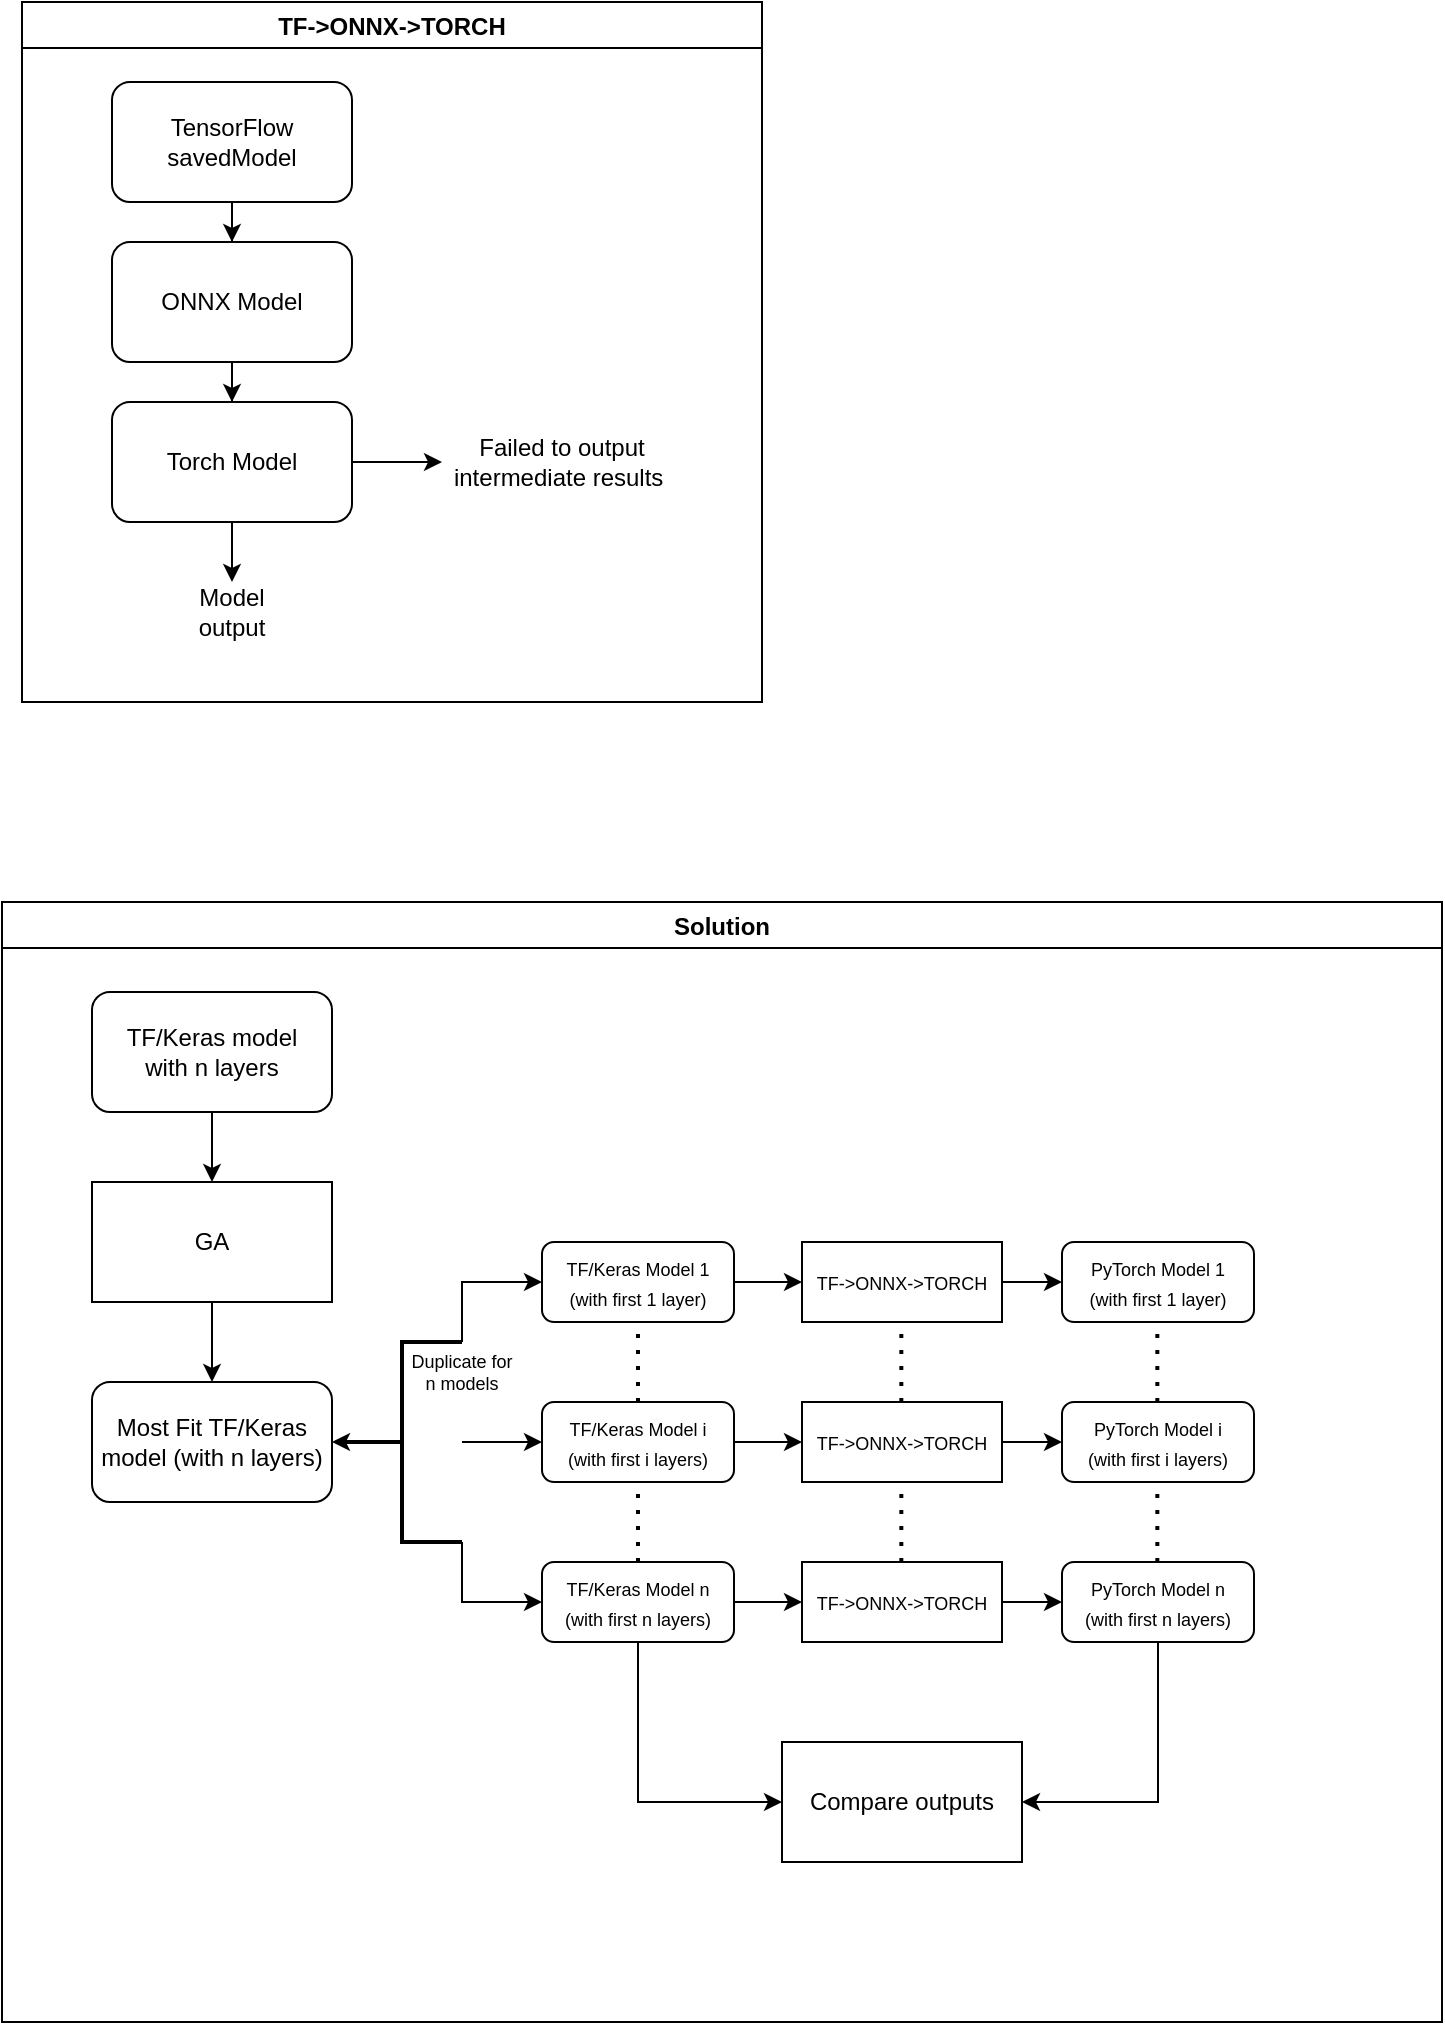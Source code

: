 <mxfile version="17.1.3" type="github">
  <diagram id="OgELY9Nip8va4N-qjmbU" name="Page-1">
    <mxGraphModel dx="716" dy="513" grid="1" gridSize="10" guides="1" tooltips="1" connect="1" arrows="1" fold="1" page="1" pageScale="1" pageWidth="827" pageHeight="1169" math="0" shadow="0">
      <root>
        <mxCell id="0" />
        <mxCell id="1" parent="0" />
        <mxCell id="CjiWC_ZyUrN55SHUi5Jo-1" value="TF-&gt;ONNX-&gt;TORCH" style="swimlane;" vertex="1" parent="1">
          <mxGeometry x="80" y="70" width="370" height="350" as="geometry" />
        </mxCell>
        <mxCell id="CjiWC_ZyUrN55SHUi5Jo-5" value="TensorFlow savedModel" style="rounded=1;whiteSpace=wrap;html=1;" vertex="1" parent="CjiWC_ZyUrN55SHUi5Jo-1">
          <mxGeometry x="45" y="40" width="120" height="60" as="geometry" />
        </mxCell>
        <mxCell id="CjiWC_ZyUrN55SHUi5Jo-7" value="ONNX Model" style="whiteSpace=wrap;html=1;rounded=1;" vertex="1" parent="CjiWC_ZyUrN55SHUi5Jo-1">
          <mxGeometry x="45" y="120" width="120" height="60" as="geometry" />
        </mxCell>
        <mxCell id="CjiWC_ZyUrN55SHUi5Jo-8" value="" style="edgeStyle=orthogonalEdgeStyle;rounded=0;orthogonalLoop=1;jettySize=auto;html=1;" edge="1" parent="CjiWC_ZyUrN55SHUi5Jo-1" source="CjiWC_ZyUrN55SHUi5Jo-5" target="CjiWC_ZyUrN55SHUi5Jo-7">
          <mxGeometry relative="1" as="geometry" />
        </mxCell>
        <mxCell id="CjiWC_ZyUrN55SHUi5Jo-12" style="edgeStyle=orthogonalEdgeStyle;rounded=0;orthogonalLoop=1;jettySize=auto;html=1;entryX=0.5;entryY=0;entryDx=0;entryDy=0;" edge="1" parent="CjiWC_ZyUrN55SHUi5Jo-1" source="CjiWC_ZyUrN55SHUi5Jo-9" target="CjiWC_ZyUrN55SHUi5Jo-13">
          <mxGeometry relative="1" as="geometry">
            <mxPoint x="105" y="290" as="targetPoint" />
          </mxGeometry>
        </mxCell>
        <mxCell id="CjiWC_ZyUrN55SHUi5Jo-16" style="edgeStyle=orthogonalEdgeStyle;rounded=0;orthogonalLoop=1;jettySize=auto;html=1;entryX=0;entryY=0.5;entryDx=0;entryDy=0;" edge="1" parent="CjiWC_ZyUrN55SHUi5Jo-1" source="CjiWC_ZyUrN55SHUi5Jo-9" target="CjiWC_ZyUrN55SHUi5Jo-15">
          <mxGeometry relative="1" as="geometry" />
        </mxCell>
        <mxCell id="CjiWC_ZyUrN55SHUi5Jo-9" value="Torch Model" style="whiteSpace=wrap;html=1;rounded=1;" vertex="1" parent="CjiWC_ZyUrN55SHUi5Jo-1">
          <mxGeometry x="45" y="200" width="120" height="60" as="geometry" />
        </mxCell>
        <mxCell id="CjiWC_ZyUrN55SHUi5Jo-10" value="" style="edgeStyle=orthogonalEdgeStyle;rounded=0;orthogonalLoop=1;jettySize=auto;html=1;" edge="1" parent="CjiWC_ZyUrN55SHUi5Jo-1" source="CjiWC_ZyUrN55SHUi5Jo-7" target="CjiWC_ZyUrN55SHUi5Jo-9">
          <mxGeometry relative="1" as="geometry" />
        </mxCell>
        <mxCell id="CjiWC_ZyUrN55SHUi5Jo-13" value="Model output" style="text;html=1;strokeColor=none;fillColor=none;align=center;verticalAlign=middle;whiteSpace=wrap;rounded=0;" vertex="1" parent="CjiWC_ZyUrN55SHUi5Jo-1">
          <mxGeometry x="75" y="290" width="60" height="30" as="geometry" />
        </mxCell>
        <mxCell id="CjiWC_ZyUrN55SHUi5Jo-15" value="Failed to output intermediate results&amp;nbsp;" style="text;html=1;strokeColor=none;fillColor=none;align=center;verticalAlign=middle;whiteSpace=wrap;rounded=0;" vertex="1" parent="CjiWC_ZyUrN55SHUi5Jo-1">
          <mxGeometry x="210" y="215" width="120" height="30" as="geometry" />
        </mxCell>
        <mxCell id="CjiWC_ZyUrN55SHUi5Jo-17" value="Solution" style="swimlane;" vertex="1" parent="1">
          <mxGeometry x="70" y="520" width="720" height="560" as="geometry" />
        </mxCell>
        <mxCell id="CjiWC_ZyUrN55SHUi5Jo-18" value="TF/Keras model&lt;br&gt;with n layers" style="rounded=1;whiteSpace=wrap;html=1;" vertex="1" parent="CjiWC_ZyUrN55SHUi5Jo-17">
          <mxGeometry x="45" y="45" width="120" height="60" as="geometry" />
        </mxCell>
        <mxCell id="CjiWC_ZyUrN55SHUi5Jo-25" style="edgeStyle=orthogonalEdgeStyle;rounded=0;orthogonalLoop=1;jettySize=auto;html=1;entryX=0.5;entryY=0;entryDx=0;entryDy=0;" edge="1" parent="CjiWC_ZyUrN55SHUi5Jo-17" source="CjiWC_ZyUrN55SHUi5Jo-20" target="CjiWC_ZyUrN55SHUi5Jo-24">
          <mxGeometry relative="1" as="geometry" />
        </mxCell>
        <mxCell id="CjiWC_ZyUrN55SHUi5Jo-20" value="GA" style="rounded=0;whiteSpace=wrap;html=1;" vertex="1" parent="CjiWC_ZyUrN55SHUi5Jo-17">
          <mxGeometry x="45" y="140" width="120" height="60" as="geometry" />
        </mxCell>
        <mxCell id="CjiWC_ZyUrN55SHUi5Jo-19" style="edgeStyle=orthogonalEdgeStyle;rounded=0;orthogonalLoop=1;jettySize=auto;html=1;entryX=0.5;entryY=0;entryDx=0;entryDy=0;" edge="1" parent="CjiWC_ZyUrN55SHUi5Jo-17" source="CjiWC_ZyUrN55SHUi5Jo-18" target="CjiWC_ZyUrN55SHUi5Jo-20">
          <mxGeometry relative="1" as="geometry">
            <mxPoint x="105" y="150" as="targetPoint" />
          </mxGeometry>
        </mxCell>
        <mxCell id="CjiWC_ZyUrN55SHUi5Jo-24" value="Most Fit TF/Keras model&amp;nbsp;(with n layers)" style="rounded=1;whiteSpace=wrap;html=1;" vertex="1" parent="CjiWC_ZyUrN55SHUi5Jo-17">
          <mxGeometry x="45" y="240" width="120" height="60" as="geometry" />
        </mxCell>
        <mxCell id="CjiWC_ZyUrN55SHUi5Jo-27" style="edgeStyle=orthogonalEdgeStyle;rounded=0;orthogonalLoop=1;jettySize=auto;html=1;exitX=0;exitY=0.5;exitDx=0;exitDy=0;exitPerimeter=0;entryX=1;entryY=0.5;entryDx=0;entryDy=0;" edge="1" parent="CjiWC_ZyUrN55SHUi5Jo-17" source="CjiWC_ZyUrN55SHUi5Jo-26" target="CjiWC_ZyUrN55SHUi5Jo-24">
          <mxGeometry relative="1" as="geometry" />
        </mxCell>
        <mxCell id="CjiWC_ZyUrN55SHUi5Jo-31" style="edgeStyle=orthogonalEdgeStyle;rounded=0;orthogonalLoop=1;jettySize=auto;html=1;exitX=1;exitY=0;exitDx=0;exitDy=0;exitPerimeter=0;entryX=0;entryY=0.5;entryDx=0;entryDy=0;fontSize=9;" edge="1" parent="CjiWC_ZyUrN55SHUi5Jo-17" source="CjiWC_ZyUrN55SHUi5Jo-26" target="CjiWC_ZyUrN55SHUi5Jo-30">
          <mxGeometry relative="1" as="geometry" />
        </mxCell>
        <mxCell id="CjiWC_ZyUrN55SHUi5Jo-35" style="edgeStyle=orthogonalEdgeStyle;rounded=0;orthogonalLoop=1;jettySize=auto;html=1;exitX=1;exitY=1;exitDx=0;exitDy=0;exitPerimeter=0;entryX=0;entryY=0.5;entryDx=0;entryDy=0;fontSize=9;" edge="1" parent="CjiWC_ZyUrN55SHUi5Jo-17" source="CjiWC_ZyUrN55SHUi5Jo-26" target="CjiWC_ZyUrN55SHUi5Jo-34">
          <mxGeometry relative="1" as="geometry" />
        </mxCell>
        <mxCell id="CjiWC_ZyUrN55SHUi5Jo-26" value="" style="strokeWidth=2;html=1;shape=mxgraph.flowchart.annotation_2;align=left;labelPosition=right;pointerEvents=1;" vertex="1" parent="CjiWC_ZyUrN55SHUi5Jo-17">
          <mxGeometry x="170" y="220" width="60" height="100" as="geometry" />
        </mxCell>
        <mxCell id="CjiWC_ZyUrN55SHUi5Jo-42" value="" style="edgeStyle=orthogonalEdgeStyle;rounded=0;orthogonalLoop=1;jettySize=auto;html=1;fontSize=9;" edge="1" parent="CjiWC_ZyUrN55SHUi5Jo-17" source="CjiWC_ZyUrN55SHUi5Jo-30" target="CjiWC_ZyUrN55SHUi5Jo-41">
          <mxGeometry relative="1" as="geometry" />
        </mxCell>
        <mxCell id="CjiWC_ZyUrN55SHUi5Jo-30" value="&lt;font style=&quot;font-size: 9px&quot;&gt;TF/Keras Model 1&lt;br&gt;(with first 1 layer)&lt;/font&gt;" style="rounded=1;whiteSpace=wrap;html=1;" vertex="1" parent="CjiWC_ZyUrN55SHUi5Jo-17">
          <mxGeometry x="270" y="170" width="96" height="40" as="geometry" />
        </mxCell>
        <mxCell id="CjiWC_ZyUrN55SHUi5Jo-45" style="edgeStyle=orthogonalEdgeStyle;rounded=0;orthogonalLoop=1;jettySize=auto;html=1;entryX=0;entryY=0.5;entryDx=0;entryDy=0;fontSize=9;" edge="1" parent="CjiWC_ZyUrN55SHUi5Jo-17" source="CjiWC_ZyUrN55SHUi5Jo-33" target="CjiWC_ZyUrN55SHUi5Jo-43">
          <mxGeometry relative="1" as="geometry" />
        </mxCell>
        <mxCell id="CjiWC_ZyUrN55SHUi5Jo-33" value="&lt;font style=&quot;font-size: 9px&quot;&gt;TF/Keras&amp;nbsp;Model i&lt;br&gt;(with first i layers)&lt;/font&gt;" style="rounded=1;whiteSpace=wrap;html=1;" vertex="1" parent="CjiWC_ZyUrN55SHUi5Jo-17">
          <mxGeometry x="270" y="250" width="96" height="40" as="geometry" />
        </mxCell>
        <mxCell id="CjiWC_ZyUrN55SHUi5Jo-46" style="edgeStyle=orthogonalEdgeStyle;rounded=0;orthogonalLoop=1;jettySize=auto;html=1;entryX=0;entryY=0.5;entryDx=0;entryDy=0;fontSize=9;" edge="1" parent="CjiWC_ZyUrN55SHUi5Jo-17" source="CjiWC_ZyUrN55SHUi5Jo-34" target="CjiWC_ZyUrN55SHUi5Jo-44">
          <mxGeometry relative="1" as="geometry" />
        </mxCell>
        <mxCell id="CjiWC_ZyUrN55SHUi5Jo-61" style="edgeStyle=orthogonalEdgeStyle;rounded=0;orthogonalLoop=1;jettySize=auto;html=1;entryX=0;entryY=0.5;entryDx=0;entryDy=0;fontSize=12;" edge="1" parent="CjiWC_ZyUrN55SHUi5Jo-17" source="CjiWC_ZyUrN55SHUi5Jo-34" target="CjiWC_ZyUrN55SHUi5Jo-60">
          <mxGeometry relative="1" as="geometry">
            <Array as="points">
              <mxPoint x="318" y="450" />
            </Array>
          </mxGeometry>
        </mxCell>
        <mxCell id="CjiWC_ZyUrN55SHUi5Jo-34" value="&lt;font style=&quot;font-size: 9px&quot;&gt;TF/Keras&amp;nbsp;Model n&lt;br&gt;(with first n layers)&lt;/font&gt;" style="rounded=1;whiteSpace=wrap;html=1;" vertex="1" parent="CjiWC_ZyUrN55SHUi5Jo-17">
          <mxGeometry x="270" y="330" width="96" height="40" as="geometry" />
        </mxCell>
        <mxCell id="CjiWC_ZyUrN55SHUi5Jo-28" style="edgeStyle=orthogonalEdgeStyle;rounded=0;orthogonalLoop=1;jettySize=auto;html=1;entryX=0;entryY=0.5;entryDx=0;entryDy=0;" edge="1" parent="CjiWC_ZyUrN55SHUi5Jo-17" source="CjiWC_ZyUrN55SHUi5Jo-26" target="CjiWC_ZyUrN55SHUi5Jo-33">
          <mxGeometry relative="1" as="geometry">
            <mxPoint x="250" y="270" as="targetPoint" />
          </mxGeometry>
        </mxCell>
        <mxCell id="CjiWC_ZyUrN55SHUi5Jo-36" value="" style="endArrow=none;dashed=1;html=1;dashPattern=1 3;strokeWidth=2;rounded=0;fontSize=9;entryX=0.5;entryY=1;entryDx=0;entryDy=0;exitX=0.5;exitY=0;exitDx=0;exitDy=0;" edge="1" parent="CjiWC_ZyUrN55SHUi5Jo-17" source="CjiWC_ZyUrN55SHUi5Jo-33" target="CjiWC_ZyUrN55SHUi5Jo-30">
          <mxGeometry width="50" height="50" relative="1" as="geometry">
            <mxPoint x="300" y="240" as="sourcePoint" />
            <mxPoint x="343" y="230" as="targetPoint" />
          </mxGeometry>
        </mxCell>
        <mxCell id="CjiWC_ZyUrN55SHUi5Jo-38" value="" style="endArrow=none;dashed=1;html=1;dashPattern=1 3;strokeWidth=2;rounded=0;fontSize=9;entryX=0.5;entryY=1;entryDx=0;entryDy=0;exitX=0.5;exitY=0;exitDx=0;exitDy=0;" edge="1" parent="CjiWC_ZyUrN55SHUi5Jo-17" source="CjiWC_ZyUrN55SHUi5Jo-34" target="CjiWC_ZyUrN55SHUi5Jo-33">
          <mxGeometry width="50" height="50" relative="1" as="geometry">
            <mxPoint x="360" y="310" as="sourcePoint" />
            <mxPoint x="317.58" y="300" as="targetPoint" />
          </mxGeometry>
        </mxCell>
        <mxCell id="CjiWC_ZyUrN55SHUi5Jo-39" value="Duplicate for n models" style="text;html=1;strokeColor=none;fillColor=none;align=center;verticalAlign=middle;whiteSpace=wrap;rounded=0;fontSize=9;" vertex="1" parent="CjiWC_ZyUrN55SHUi5Jo-17">
          <mxGeometry x="200" y="220" width="60" height="30" as="geometry" />
        </mxCell>
        <mxCell id="CjiWC_ZyUrN55SHUi5Jo-51" style="edgeStyle=orthogonalEdgeStyle;rounded=0;orthogonalLoop=1;jettySize=auto;html=1;entryX=0;entryY=0.5;entryDx=0;entryDy=0;fontSize=9;" edge="1" parent="CjiWC_ZyUrN55SHUi5Jo-17" source="CjiWC_ZyUrN55SHUi5Jo-41" target="CjiWC_ZyUrN55SHUi5Jo-48">
          <mxGeometry relative="1" as="geometry" />
        </mxCell>
        <mxCell id="CjiWC_ZyUrN55SHUi5Jo-41" value="&lt;font style=&quot;font-size: 9px&quot;&gt;TF-&amp;gt;ONNX-&amp;gt;TORCH&lt;/font&gt;" style="whiteSpace=wrap;html=1;" vertex="1" parent="CjiWC_ZyUrN55SHUi5Jo-17">
          <mxGeometry x="400" y="170" width="100" height="40" as="geometry" />
        </mxCell>
        <mxCell id="CjiWC_ZyUrN55SHUi5Jo-52" style="edgeStyle=orthogonalEdgeStyle;rounded=0;orthogonalLoop=1;jettySize=auto;html=1;entryX=0;entryY=0.5;entryDx=0;entryDy=0;fontSize=9;" edge="1" parent="CjiWC_ZyUrN55SHUi5Jo-17" source="CjiWC_ZyUrN55SHUi5Jo-43" target="CjiWC_ZyUrN55SHUi5Jo-49">
          <mxGeometry relative="1" as="geometry" />
        </mxCell>
        <mxCell id="CjiWC_ZyUrN55SHUi5Jo-43" value="&lt;font style=&quot;font-size: 9px&quot;&gt;TF-&amp;gt;ONNX-&amp;gt;TORCH&lt;/font&gt;" style="whiteSpace=wrap;html=1;" vertex="1" parent="CjiWC_ZyUrN55SHUi5Jo-17">
          <mxGeometry x="400" y="250" width="100" height="40" as="geometry" />
        </mxCell>
        <mxCell id="CjiWC_ZyUrN55SHUi5Jo-53" style="edgeStyle=orthogonalEdgeStyle;rounded=0;orthogonalLoop=1;jettySize=auto;html=1;entryX=0;entryY=0.5;entryDx=0;entryDy=0;fontSize=9;" edge="1" parent="CjiWC_ZyUrN55SHUi5Jo-17" source="CjiWC_ZyUrN55SHUi5Jo-44" target="CjiWC_ZyUrN55SHUi5Jo-50">
          <mxGeometry relative="1" as="geometry" />
        </mxCell>
        <mxCell id="CjiWC_ZyUrN55SHUi5Jo-44" value="&lt;font style=&quot;font-size: 9px&quot;&gt;TF-&amp;gt;ONNX-&amp;gt;TORCH&lt;/font&gt;" style="whiteSpace=wrap;html=1;" vertex="1" parent="CjiWC_ZyUrN55SHUi5Jo-17">
          <mxGeometry x="400" y="330" width="100" height="40" as="geometry" />
        </mxCell>
        <mxCell id="CjiWC_ZyUrN55SHUi5Jo-48" value="&lt;font style=&quot;font-size: 9px&quot;&gt;PyTorch Model 1&lt;br&gt;(with first 1 layer)&lt;/font&gt;" style="rounded=1;whiteSpace=wrap;html=1;" vertex="1" parent="CjiWC_ZyUrN55SHUi5Jo-17">
          <mxGeometry x="530" y="170" width="96" height="40" as="geometry" />
        </mxCell>
        <mxCell id="CjiWC_ZyUrN55SHUi5Jo-49" value="&lt;font style=&quot;font-size: 9px&quot;&gt;PyTorch&amp;nbsp;Model i&lt;br&gt;(with first i layers)&lt;/font&gt;" style="rounded=1;whiteSpace=wrap;html=1;" vertex="1" parent="CjiWC_ZyUrN55SHUi5Jo-17">
          <mxGeometry x="530" y="250" width="96" height="40" as="geometry" />
        </mxCell>
        <mxCell id="CjiWC_ZyUrN55SHUi5Jo-62" style="edgeStyle=orthogonalEdgeStyle;rounded=0;orthogonalLoop=1;jettySize=auto;html=1;entryX=1;entryY=0.5;entryDx=0;entryDy=0;fontSize=12;" edge="1" parent="CjiWC_ZyUrN55SHUi5Jo-17" source="CjiWC_ZyUrN55SHUi5Jo-50" target="CjiWC_ZyUrN55SHUi5Jo-60">
          <mxGeometry relative="1" as="geometry">
            <Array as="points">
              <mxPoint x="578" y="450" />
            </Array>
          </mxGeometry>
        </mxCell>
        <mxCell id="CjiWC_ZyUrN55SHUi5Jo-50" value="&lt;font style=&quot;font-size: 9px&quot;&gt;PyTorch&amp;nbsp;Model n&lt;br&gt;(with first n layers)&lt;/font&gt;" style="rounded=1;whiteSpace=wrap;html=1;" vertex="1" parent="CjiWC_ZyUrN55SHUi5Jo-17">
          <mxGeometry x="530" y="330" width="96" height="40" as="geometry" />
        </mxCell>
        <mxCell id="CjiWC_ZyUrN55SHUi5Jo-56" value="" style="endArrow=none;dashed=1;html=1;dashPattern=1 3;strokeWidth=2;rounded=0;fontSize=9;entryX=0.5;entryY=1;entryDx=0;entryDy=0;exitX=0.5;exitY=0;exitDx=0;exitDy=0;" edge="1" parent="CjiWC_ZyUrN55SHUi5Jo-17">
          <mxGeometry width="50" height="50" relative="1" as="geometry">
            <mxPoint x="449.66" y="330" as="sourcePoint" />
            <mxPoint x="449.66" y="290" as="targetPoint" />
          </mxGeometry>
        </mxCell>
        <mxCell id="CjiWC_ZyUrN55SHUi5Jo-55" value="" style="endArrow=none;dashed=1;html=1;dashPattern=1 3;strokeWidth=2;rounded=0;fontSize=9;entryX=0.5;entryY=1;entryDx=0;entryDy=0;exitX=0.5;exitY=0;exitDx=0;exitDy=0;" edge="1" parent="CjiWC_ZyUrN55SHUi5Jo-17">
          <mxGeometry width="50" height="50" relative="1" as="geometry">
            <mxPoint x="577.66" y="330" as="sourcePoint" />
            <mxPoint x="577.66" y="290" as="targetPoint" />
          </mxGeometry>
        </mxCell>
        <mxCell id="CjiWC_ZyUrN55SHUi5Jo-58" value="" style="endArrow=none;dashed=1;html=1;dashPattern=1 3;strokeWidth=2;rounded=0;fontSize=9;entryX=0.5;entryY=1;entryDx=0;entryDy=0;exitX=0.5;exitY=0;exitDx=0;exitDy=0;" edge="1" parent="CjiWC_ZyUrN55SHUi5Jo-17">
          <mxGeometry width="50" height="50" relative="1" as="geometry">
            <mxPoint x="449.66" y="250" as="sourcePoint" />
            <mxPoint x="449.66" y="210" as="targetPoint" />
          </mxGeometry>
        </mxCell>
        <mxCell id="CjiWC_ZyUrN55SHUi5Jo-59" value="" style="endArrow=none;dashed=1;html=1;dashPattern=1 3;strokeWidth=2;rounded=0;fontSize=9;entryX=0.5;entryY=1;entryDx=0;entryDy=0;exitX=0.5;exitY=0;exitDx=0;exitDy=0;" edge="1" parent="CjiWC_ZyUrN55SHUi5Jo-17">
          <mxGeometry width="50" height="50" relative="1" as="geometry">
            <mxPoint x="577.66" y="250" as="sourcePoint" />
            <mxPoint x="577.66" y="210" as="targetPoint" />
          </mxGeometry>
        </mxCell>
        <mxCell id="CjiWC_ZyUrN55SHUi5Jo-60" value="&lt;font style=&quot;font-size: 12px&quot;&gt;Compare outputs&lt;/font&gt;" style="rounded=0;whiteSpace=wrap;html=1;fontSize=9;" vertex="1" parent="CjiWC_ZyUrN55SHUi5Jo-17">
          <mxGeometry x="390" y="420" width="120" height="60" as="geometry" />
        </mxCell>
      </root>
    </mxGraphModel>
  </diagram>
</mxfile>
